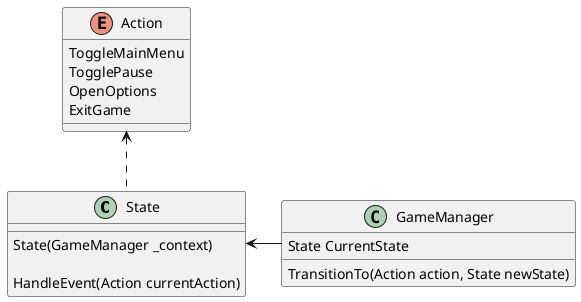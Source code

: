 @startuml state_diagram
allow_mixing

class State {
  State(GameManager _context)

  HandleEvent(Action currentAction)
}

class GameManager {
  State CurrentState

  TransitionTo(Action action, State newState)
}

State <- GameManager

enum Action
{
    ToggleMainMenu
    TogglePause
    OpenOptions
    ExitGame
}

Action <.. State

@enduml